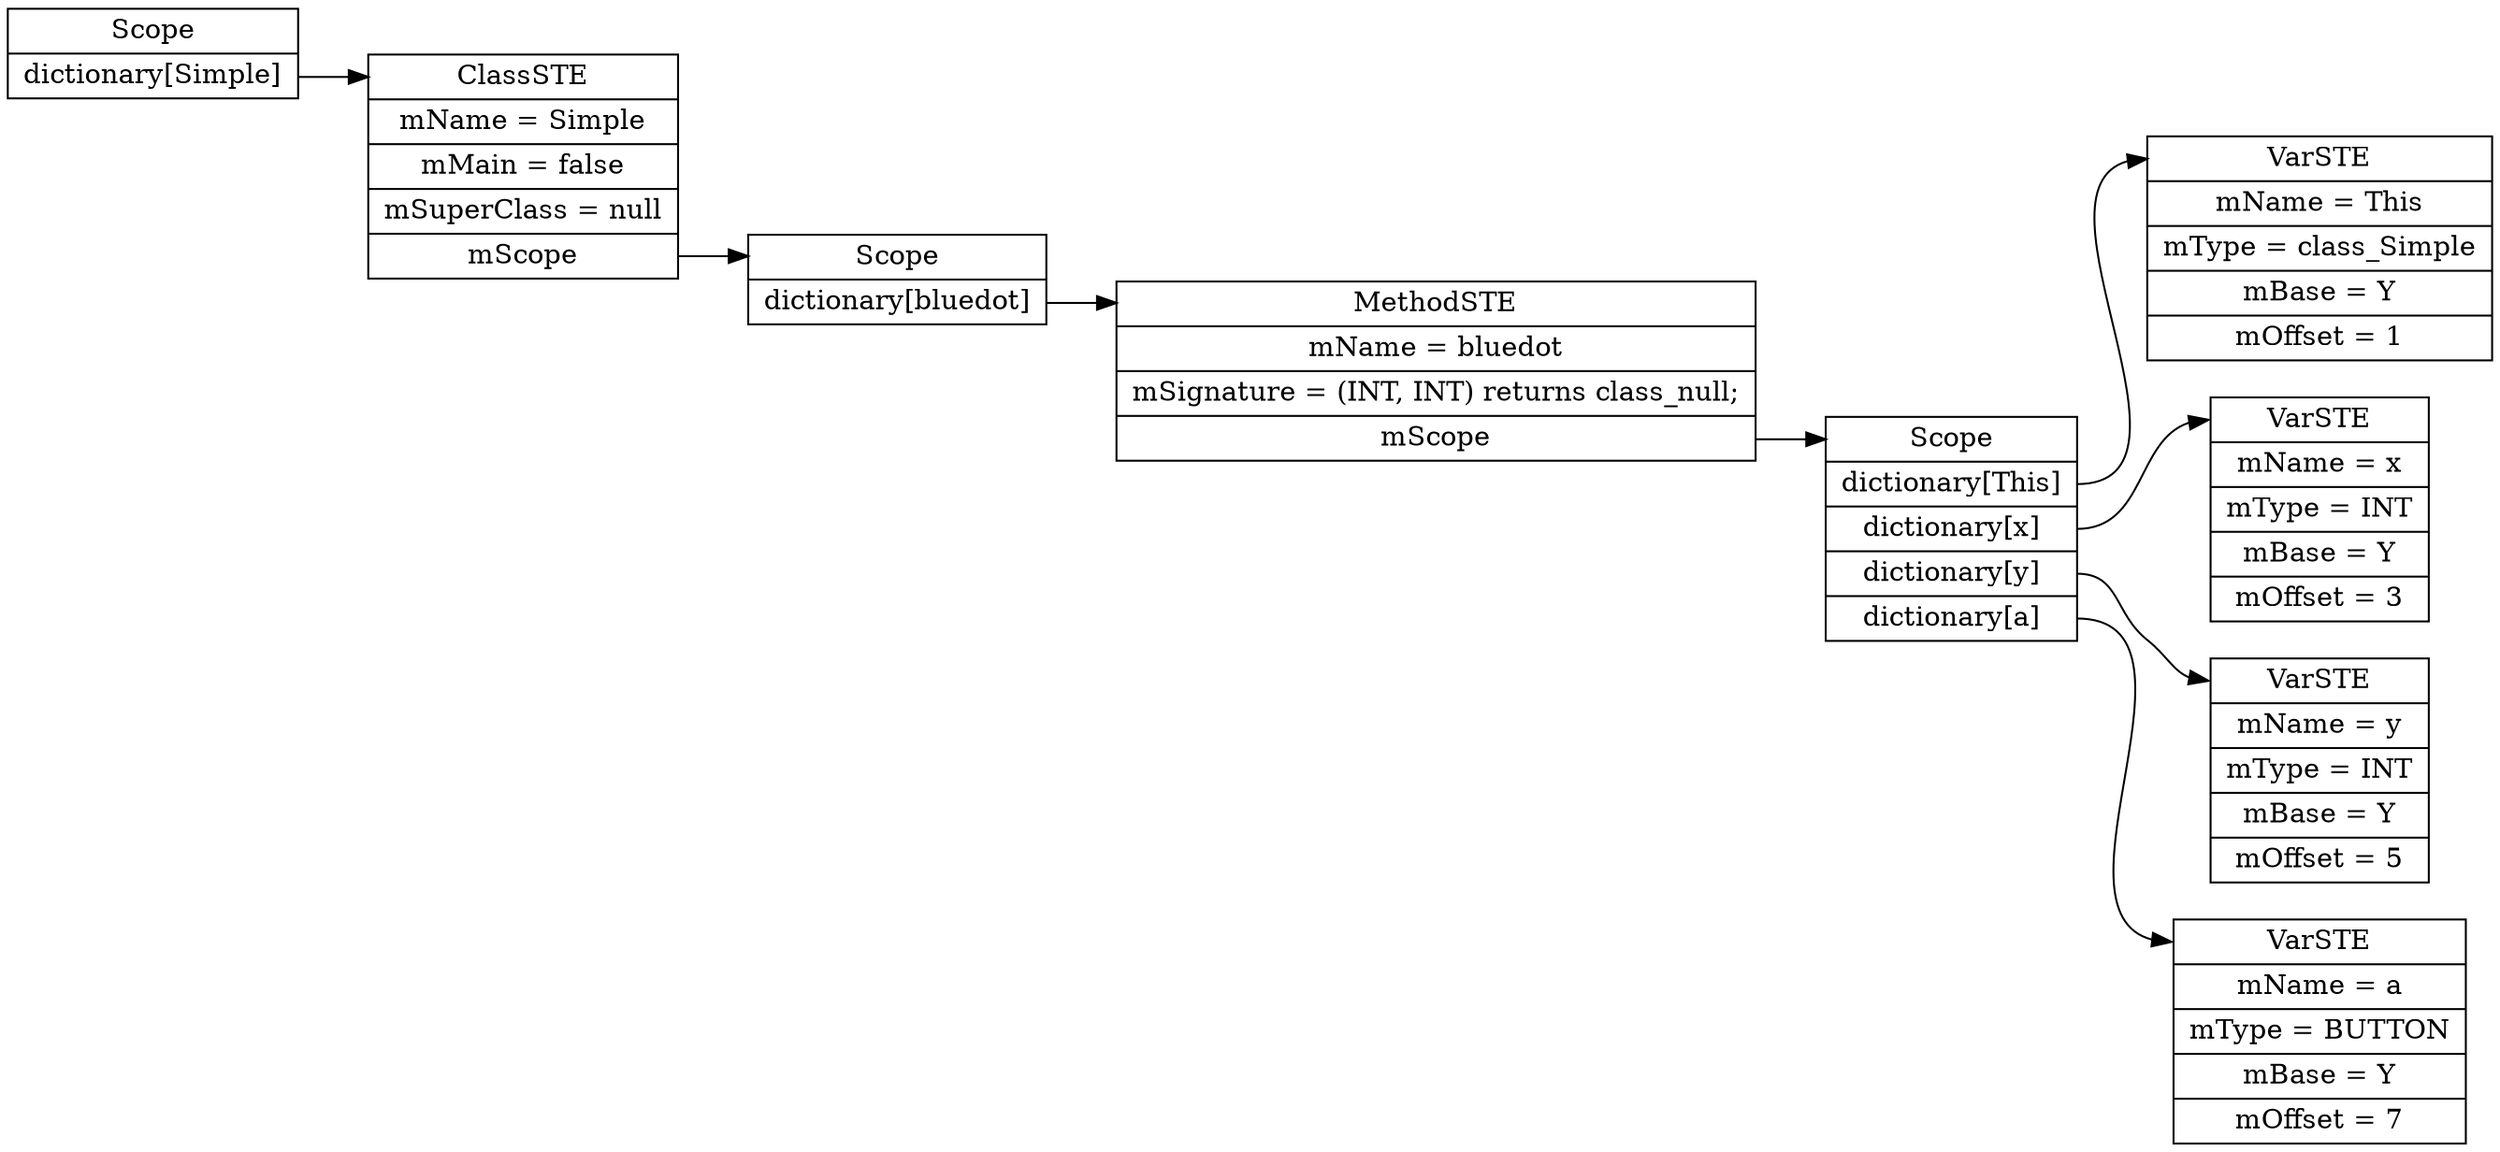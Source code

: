 digraph SymTable {
	graph [rankdir="LR"];
	node [shape=record];
	0 [label=" <f0> Scope | <f1> dictionary\[Simple\] "];
	0:<f1> -> 1:<f0>;
	1 [label=" <f0> ClassSTE | <f1> mName = Simple| <f2> mMain = false| <f3> mSuperClass = null| <f4> mScope "];
	1:<f4> -> 2:<f0>;
	2 [label=" <f0> Scope | <f1> dictionary\[bluedot\] "];
	2:<f1> -> 3:<f0>;
	3 [label=" <f0> MethodSTE | <f1> mName = bluedot| <f2> mSignature = (INT, INT) returns class_null;| <f3> mScope "];
	3:<f3> -> 4:<f0>;
	4 [label=" <f0> Scope | <f1> dictionary\[This\] | <f2> dictionary\[x\] | <f3> dictionary\[y\] | <f4> dictionary\[a\] "];
	4:<f1> -> 5:<f0>;
	5 [label=" <f0> VarSTE | <f1> mName = This| <f2> mType = class_Simple| <f3> mBase = Y| <f4> mOffset = 1"];
	4:<f2> -> 6:<f0>;
	6 [label=" <f0> VarSTE | <f1> mName = x| <f2> mType = INT| <f3> mBase = Y| <f4> mOffset = 3"];
	4:<f3> -> 7:<f0>;
	7 [label=" <f0> VarSTE | <f1> mName = y| <f2> mType = INT| <f3> mBase = Y| <f4> mOffset = 5"];
	4:<f4> -> 8:<f0>;
	8 [label=" <f0> VarSTE | <f1> mName = a| <f2> mType = BUTTON| <f3> mBase = Y| <f4> mOffset = 7"];
}
